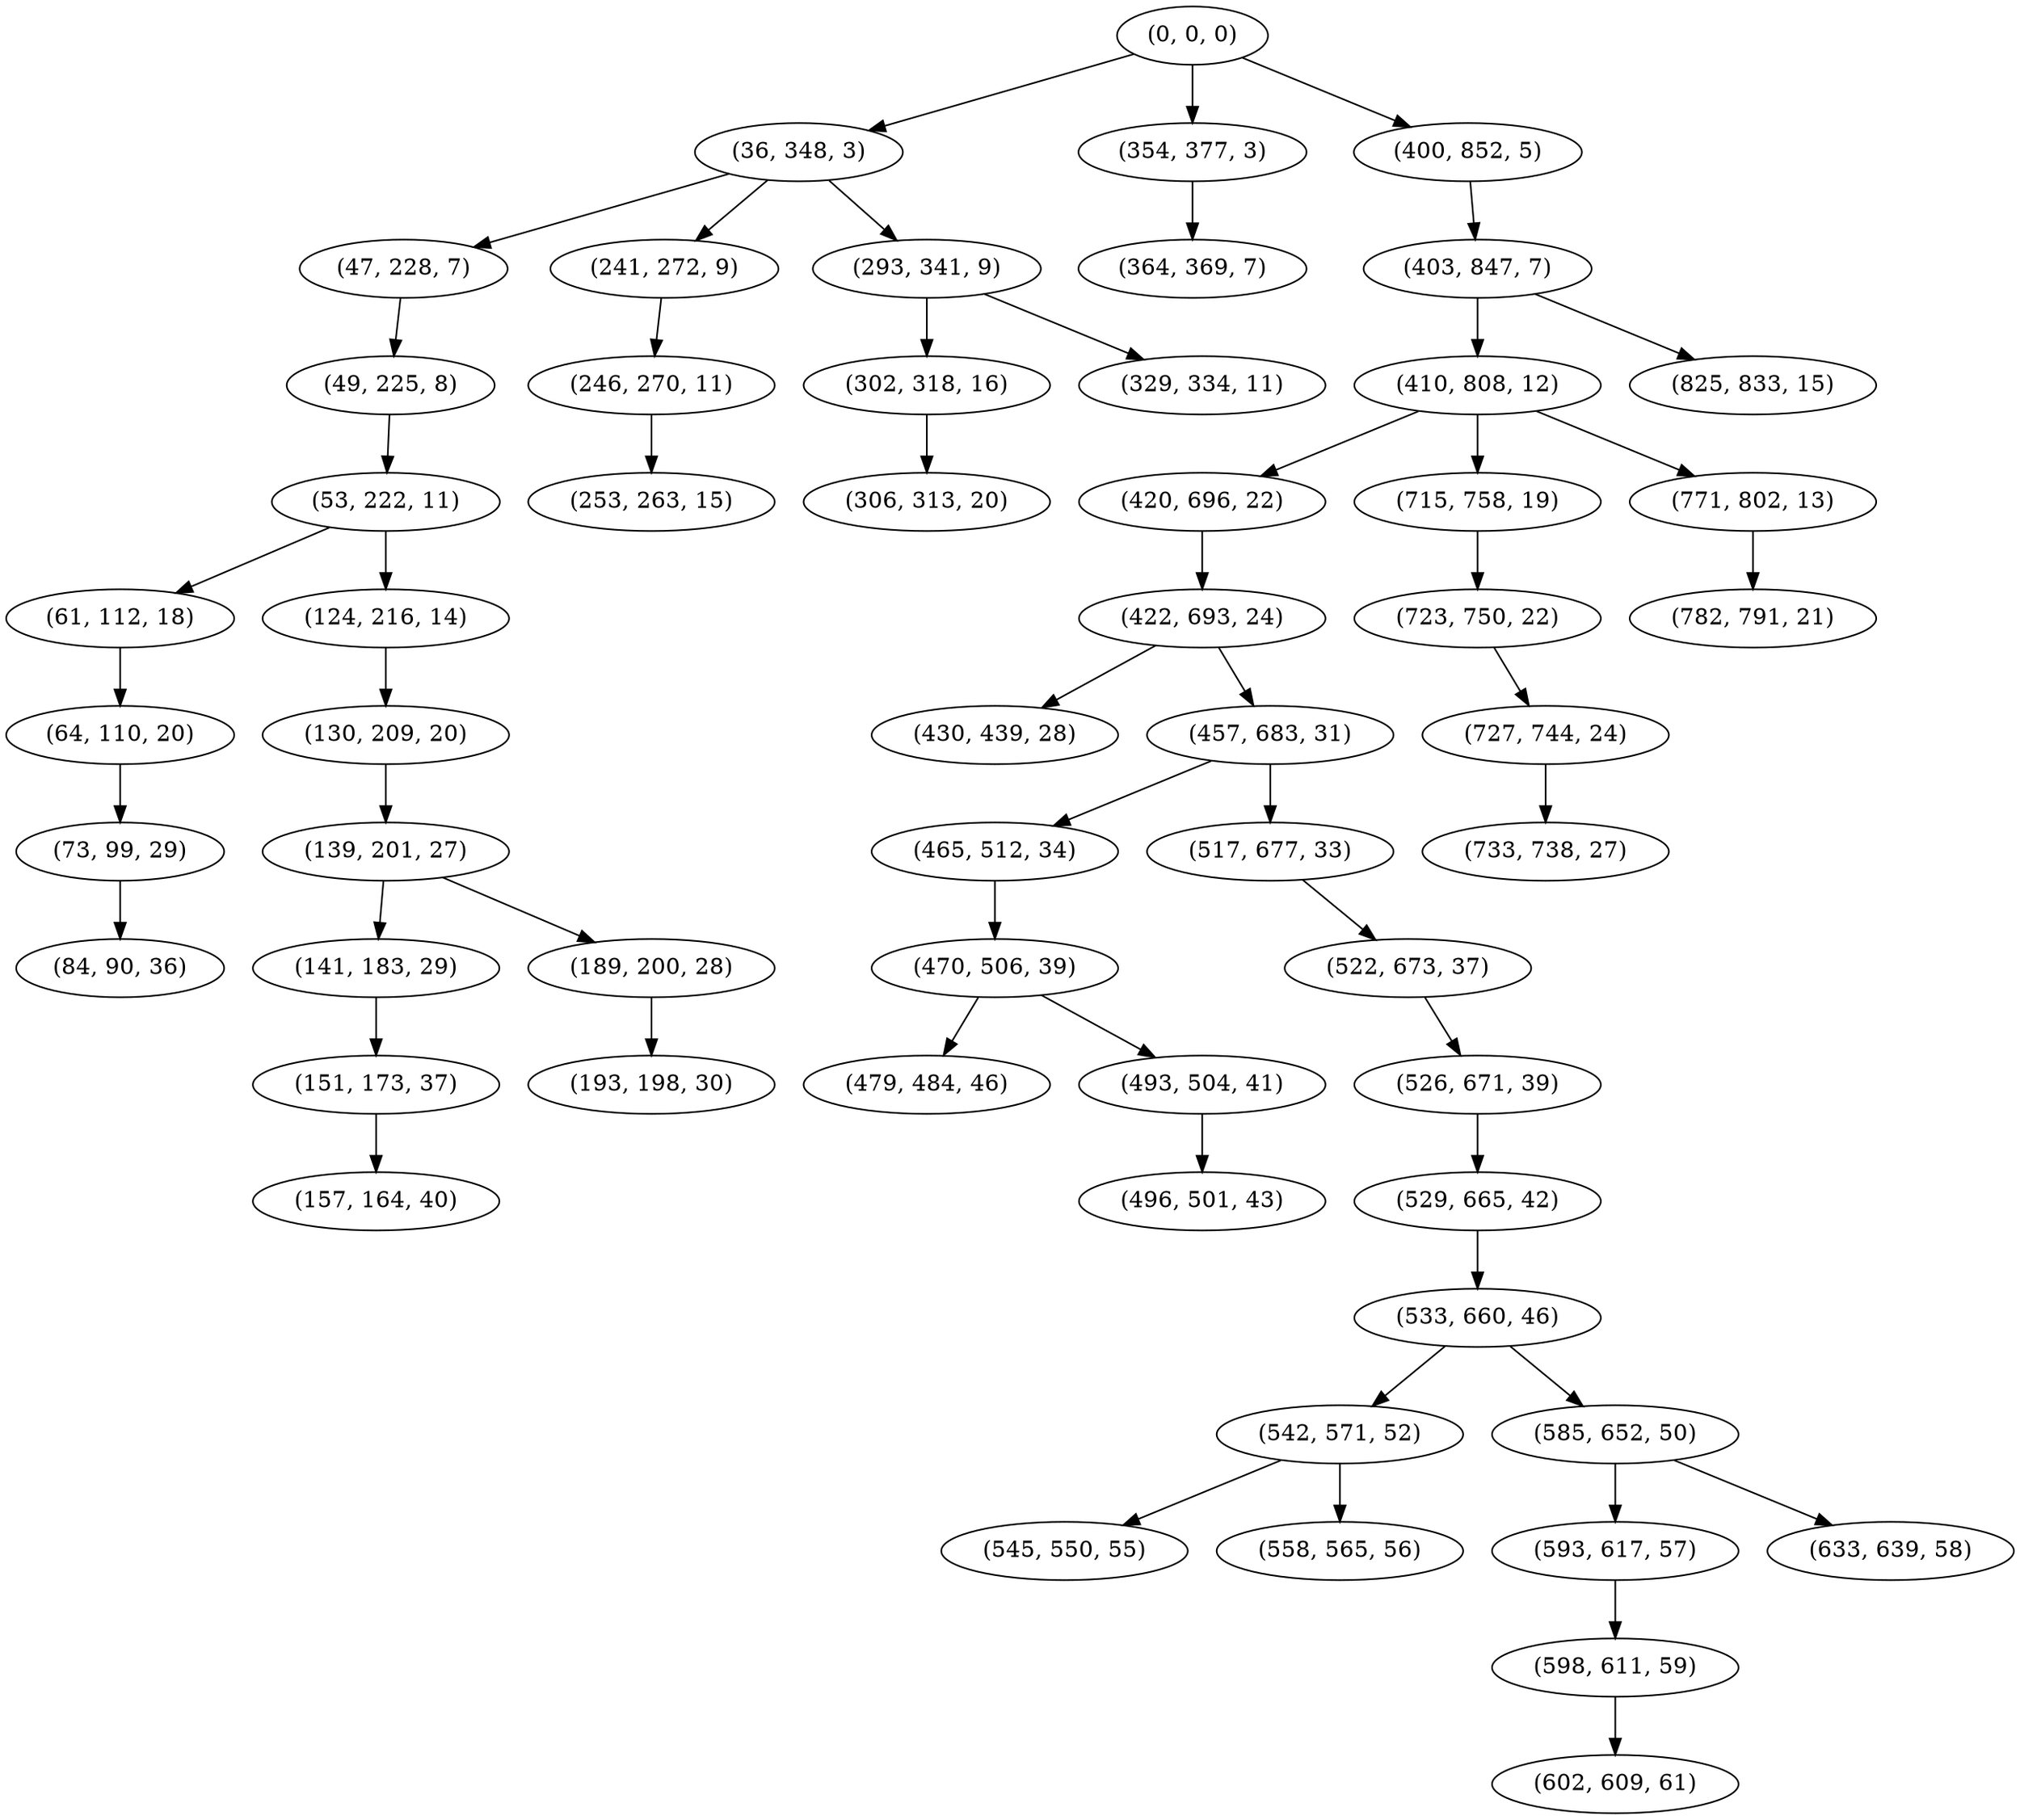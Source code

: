 digraph tree {
    "(0, 0, 0)";
    "(36, 348, 3)";
    "(47, 228, 7)";
    "(49, 225, 8)";
    "(53, 222, 11)";
    "(61, 112, 18)";
    "(64, 110, 20)";
    "(73, 99, 29)";
    "(84, 90, 36)";
    "(124, 216, 14)";
    "(130, 209, 20)";
    "(139, 201, 27)";
    "(141, 183, 29)";
    "(151, 173, 37)";
    "(157, 164, 40)";
    "(189, 200, 28)";
    "(193, 198, 30)";
    "(241, 272, 9)";
    "(246, 270, 11)";
    "(253, 263, 15)";
    "(293, 341, 9)";
    "(302, 318, 16)";
    "(306, 313, 20)";
    "(329, 334, 11)";
    "(354, 377, 3)";
    "(364, 369, 7)";
    "(400, 852, 5)";
    "(403, 847, 7)";
    "(410, 808, 12)";
    "(420, 696, 22)";
    "(422, 693, 24)";
    "(430, 439, 28)";
    "(457, 683, 31)";
    "(465, 512, 34)";
    "(470, 506, 39)";
    "(479, 484, 46)";
    "(493, 504, 41)";
    "(496, 501, 43)";
    "(517, 677, 33)";
    "(522, 673, 37)";
    "(526, 671, 39)";
    "(529, 665, 42)";
    "(533, 660, 46)";
    "(542, 571, 52)";
    "(545, 550, 55)";
    "(558, 565, 56)";
    "(585, 652, 50)";
    "(593, 617, 57)";
    "(598, 611, 59)";
    "(602, 609, 61)";
    "(633, 639, 58)";
    "(715, 758, 19)";
    "(723, 750, 22)";
    "(727, 744, 24)";
    "(733, 738, 27)";
    "(771, 802, 13)";
    "(782, 791, 21)";
    "(825, 833, 15)";
    "(0, 0, 0)" -> "(36, 348, 3)";
    "(0, 0, 0)" -> "(354, 377, 3)";
    "(0, 0, 0)" -> "(400, 852, 5)";
    "(36, 348, 3)" -> "(47, 228, 7)";
    "(36, 348, 3)" -> "(241, 272, 9)";
    "(36, 348, 3)" -> "(293, 341, 9)";
    "(47, 228, 7)" -> "(49, 225, 8)";
    "(49, 225, 8)" -> "(53, 222, 11)";
    "(53, 222, 11)" -> "(61, 112, 18)";
    "(53, 222, 11)" -> "(124, 216, 14)";
    "(61, 112, 18)" -> "(64, 110, 20)";
    "(64, 110, 20)" -> "(73, 99, 29)";
    "(73, 99, 29)" -> "(84, 90, 36)";
    "(124, 216, 14)" -> "(130, 209, 20)";
    "(130, 209, 20)" -> "(139, 201, 27)";
    "(139, 201, 27)" -> "(141, 183, 29)";
    "(139, 201, 27)" -> "(189, 200, 28)";
    "(141, 183, 29)" -> "(151, 173, 37)";
    "(151, 173, 37)" -> "(157, 164, 40)";
    "(189, 200, 28)" -> "(193, 198, 30)";
    "(241, 272, 9)" -> "(246, 270, 11)";
    "(246, 270, 11)" -> "(253, 263, 15)";
    "(293, 341, 9)" -> "(302, 318, 16)";
    "(293, 341, 9)" -> "(329, 334, 11)";
    "(302, 318, 16)" -> "(306, 313, 20)";
    "(354, 377, 3)" -> "(364, 369, 7)";
    "(400, 852, 5)" -> "(403, 847, 7)";
    "(403, 847, 7)" -> "(410, 808, 12)";
    "(403, 847, 7)" -> "(825, 833, 15)";
    "(410, 808, 12)" -> "(420, 696, 22)";
    "(410, 808, 12)" -> "(715, 758, 19)";
    "(410, 808, 12)" -> "(771, 802, 13)";
    "(420, 696, 22)" -> "(422, 693, 24)";
    "(422, 693, 24)" -> "(430, 439, 28)";
    "(422, 693, 24)" -> "(457, 683, 31)";
    "(457, 683, 31)" -> "(465, 512, 34)";
    "(457, 683, 31)" -> "(517, 677, 33)";
    "(465, 512, 34)" -> "(470, 506, 39)";
    "(470, 506, 39)" -> "(479, 484, 46)";
    "(470, 506, 39)" -> "(493, 504, 41)";
    "(493, 504, 41)" -> "(496, 501, 43)";
    "(517, 677, 33)" -> "(522, 673, 37)";
    "(522, 673, 37)" -> "(526, 671, 39)";
    "(526, 671, 39)" -> "(529, 665, 42)";
    "(529, 665, 42)" -> "(533, 660, 46)";
    "(533, 660, 46)" -> "(542, 571, 52)";
    "(533, 660, 46)" -> "(585, 652, 50)";
    "(542, 571, 52)" -> "(545, 550, 55)";
    "(542, 571, 52)" -> "(558, 565, 56)";
    "(585, 652, 50)" -> "(593, 617, 57)";
    "(585, 652, 50)" -> "(633, 639, 58)";
    "(593, 617, 57)" -> "(598, 611, 59)";
    "(598, 611, 59)" -> "(602, 609, 61)";
    "(715, 758, 19)" -> "(723, 750, 22)";
    "(723, 750, 22)" -> "(727, 744, 24)";
    "(727, 744, 24)" -> "(733, 738, 27)";
    "(771, 802, 13)" -> "(782, 791, 21)";
}
